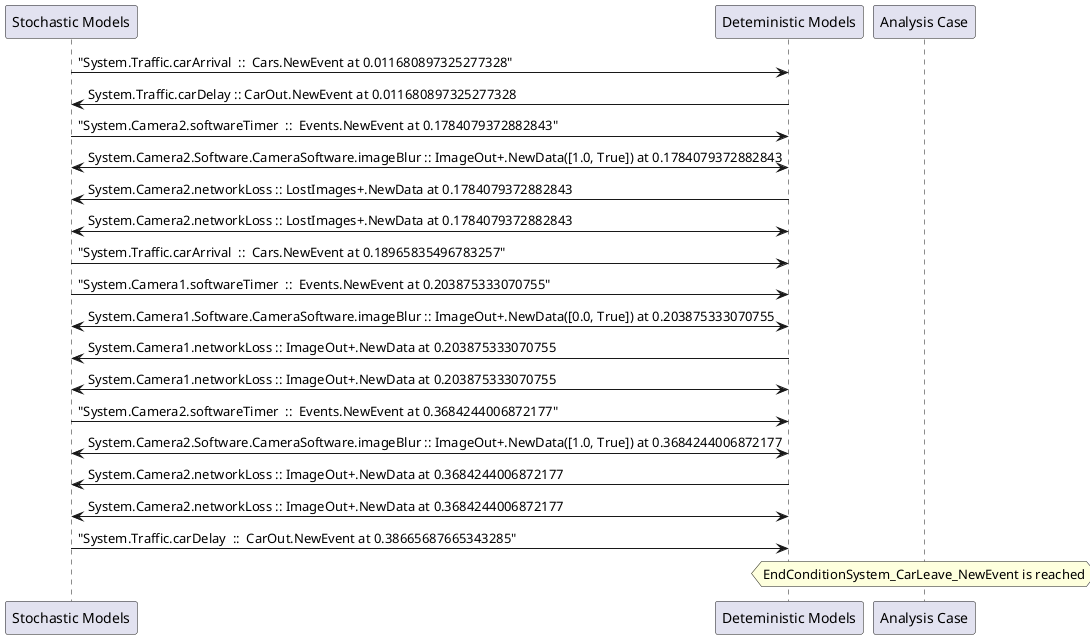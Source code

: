 
	@startuml
	participant "Stochastic Models" as stochmodel
	participant "Deteministic Models" as detmodel
	participant "Analysis Case" as analysis
	{960_stop} stochmodel -> detmodel : "System.Traffic.carArrival  ::  Cars.NewEvent at 0.011680897325277328"
{969_start} detmodel -> stochmodel : System.Traffic.carDelay :: CarOut.NewEvent at 0.011680897325277328
{945_stop} stochmodel -> detmodel : "System.Camera2.softwareTimer  ::  Events.NewEvent at 0.1784079372882843"
detmodel <-> stochmodel : System.Camera2.Software.CameraSoftware.imageBlur :: ImageOut+.NewData([1.0, True]) at 0.1784079372882843
detmodel -> stochmodel : System.Camera2.networkLoss :: LostImages+.NewData at 0.1784079372882843
detmodel <-> stochmodel : System.Camera2.networkLoss :: LostImages+.NewData at 0.1784079372882843
{961_stop} stochmodel -> detmodel : "System.Traffic.carArrival  ::  Cars.NewEvent at 0.18965835496783257"
{930_stop} stochmodel -> detmodel : "System.Camera1.softwareTimer  ::  Events.NewEvent at 0.203875333070755"
detmodel <-> stochmodel : System.Camera1.Software.CameraSoftware.imageBlur :: ImageOut+.NewData([0.0, True]) at 0.203875333070755
detmodel -> stochmodel : System.Camera1.networkLoss :: ImageOut+.NewData at 0.203875333070755
detmodel <-> stochmodel : System.Camera1.networkLoss :: ImageOut+.NewData at 0.203875333070755
{946_stop} stochmodel -> detmodel : "System.Camera2.softwareTimer  ::  Events.NewEvent at 0.3684244006872177"
detmodel <-> stochmodel : System.Camera2.Software.CameraSoftware.imageBlur :: ImageOut+.NewData([1.0, True]) at 0.3684244006872177
detmodel -> stochmodel : System.Camera2.networkLoss :: ImageOut+.NewData at 0.3684244006872177
detmodel <-> stochmodel : System.Camera2.networkLoss :: ImageOut+.NewData at 0.3684244006872177
{969_stop} stochmodel -> detmodel : "System.Traffic.carDelay  ::  CarOut.NewEvent at 0.38665687665343285"
{969_start} <-> {969_stop} : delay
hnote over analysis 
EndConditionSystem_CarLeave_NewEvent is reached
endnote
@enduml